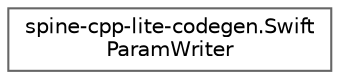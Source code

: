 digraph "类继承关系图"
{
 // LATEX_PDF_SIZE
  bgcolor="transparent";
  edge [fontname=Helvetica,fontsize=10,labelfontname=Helvetica,labelfontsize=10];
  node [fontname=Helvetica,fontsize=10,shape=box,height=0.2,width=0.4];
  rankdir="LR";
  Node0 [id="Node000000",label="spine-cpp-lite-codegen.Swift\lParamWriter",height=0.2,width=0.4,color="grey40", fillcolor="white", style="filled",URL="$classspine-cpp-lite-codegen_1_1_swift_param_writer.html",tooltip=" "];
}
